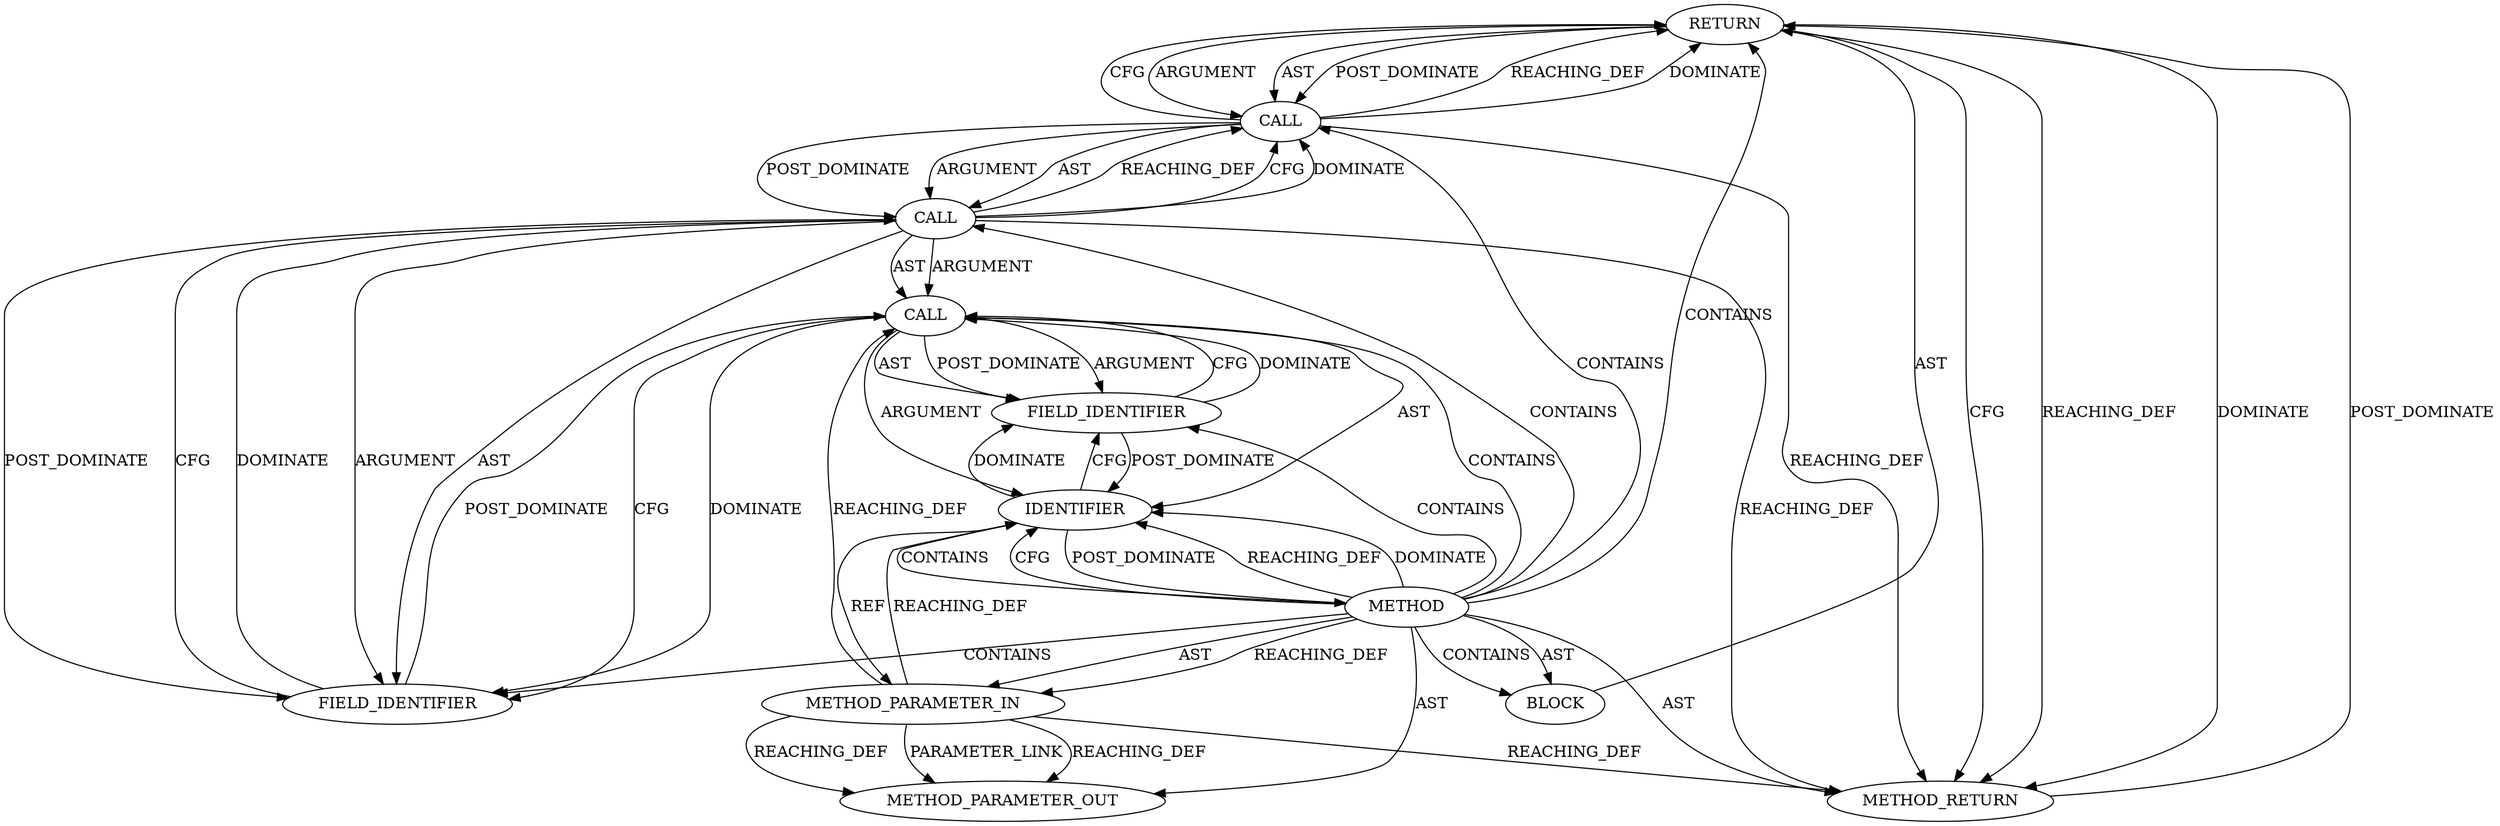 digraph {
  463 [label=RETURN ORDER=1 ARGUMENT_INDEX=-1 CODE="return READ_ONCE(ctx->strp.msg_ready);" COLUMN_NUMBER=2 LINE_NUMBER=218]
  21234 [label=METHOD_PARAMETER_OUT ORDER=1 CODE="struct tls_sw_context_rx *ctx" IS_VARIADIC=false COLUMN_NUMBER=39 LINE_NUMBER=216 TYPE_FULL_NAME="tls_sw_context_rx*" EVALUATION_STRATEGY="BY_VALUE" INDEX=1 NAME="ctx"]
  460 [label=METHOD COLUMN_NUMBER=1 LINE_NUMBER=216 COLUMN_NUMBER_END=1 IS_EXTERNAL=false SIGNATURE="bool tls_strp_msg_ready (tls_sw_context_rx*)" NAME="tls_strp_msg_ready" AST_PARENT_TYPE="TYPE_DECL" AST_PARENT_FULL_NAME="tls.h:<global>" ORDER=61 CODE="static inline bool tls_strp_msg_ready(struct tls_sw_context_rx *ctx)
{
	return READ_ONCE(ctx->strp.msg_ready);
}" FULL_NAME="tls_strp_msg_ready" LINE_NUMBER_END=219 FILENAME="tls.h"]
  466 [label=CALL ORDER=1 ARGUMENT_INDEX=1 CODE="ctx->strp" COLUMN_NUMBER=19 METHOD_FULL_NAME="<operator>.indirectFieldAccess" LINE_NUMBER=218 TYPE_FULL_NAME="<empty>" DISPATCH_TYPE="STATIC_DISPATCH" SIGNATURE="" NAME="<operator>.indirectFieldAccess"]
  464 [label=CALL ORDER=1 ARGUMENT_INDEX=-1 CODE="READ_ONCE(ctx->strp.msg_ready)" COLUMN_NUMBER=9 METHOD_FULL_NAME="READ_ONCE" LINE_NUMBER=218 TYPE_FULL_NAME="<empty>" DISPATCH_TYPE="STATIC_DISPATCH" SIGNATURE="" NAME="READ_ONCE"]
  462 [label=BLOCK ORDER=2 ARGUMENT_INDEX=-1 CODE="{
	return READ_ONCE(ctx->strp.msg_ready);
}" COLUMN_NUMBER=1 LINE_NUMBER=217 TYPE_FULL_NAME="void"]
  469 [label=FIELD_IDENTIFIER ORDER=2 ARGUMENT_INDEX=2 CODE="msg_ready" COLUMN_NUMBER=19 LINE_NUMBER=218 CANONICAL_NAME="msg_ready"]
  470 [label=METHOD_RETURN ORDER=3 CODE="RET" COLUMN_NUMBER=1 LINE_NUMBER=216 TYPE_FULL_NAME="bool" EVALUATION_STRATEGY="BY_VALUE"]
  468 [label=FIELD_IDENTIFIER ORDER=2 ARGUMENT_INDEX=2 CODE="strp" COLUMN_NUMBER=19 LINE_NUMBER=218 CANONICAL_NAME="strp"]
  467 [label=IDENTIFIER ORDER=1 ARGUMENT_INDEX=1 CODE="ctx" COLUMN_NUMBER=19 LINE_NUMBER=218 TYPE_FULL_NAME="tls_sw_context_rx*" NAME="ctx"]
  461 [label=METHOD_PARAMETER_IN ORDER=1 CODE="struct tls_sw_context_rx *ctx" IS_VARIADIC=false COLUMN_NUMBER=39 LINE_NUMBER=216 TYPE_FULL_NAME="tls_sw_context_rx*" EVALUATION_STRATEGY="BY_VALUE" INDEX=1 NAME="ctx"]
  465 [label=CALL ORDER=1 ARGUMENT_INDEX=1 CODE="ctx->strp.msg_ready" COLUMN_NUMBER=19 METHOD_FULL_NAME="<operator>.fieldAccess" LINE_NUMBER=218 TYPE_FULL_NAME="<empty>" DISPATCH_TYPE="STATIC_DISPATCH" SIGNATURE="" NAME="<operator>.fieldAccess"]
  461 -> 470 [label=REACHING_DEF VARIABLE="ctx"]
  460 -> 468 [label=CONTAINS ]
  469 -> 465 [label=CFG ]
  467 -> 468 [label=DOMINATE ]
  464 -> 470 [label=REACHING_DEF VARIABLE="READ_ONCE(ctx->strp.msg_ready)"]
  460 -> 462 [label=CONTAINS ]
  461 -> 466 [label=REACHING_DEF VARIABLE="ctx"]
  460 -> 467 [label=REACHING_DEF VARIABLE=""]
  460 -> 467 [label=DOMINATE ]
  463 -> 470 [label=CFG ]
  469 -> 465 [label=DOMINATE ]
  468 -> 466 [label=CFG ]
  465 -> 469 [label=ARGUMENT ]
  460 -> 467 [label=CONTAINS ]
  460 -> 21234 [label=AST ]
  465 -> 466 [label=ARGUMENT ]
  460 -> 466 [label=CONTAINS ]
  463 -> 464 [label=ARGUMENT ]
  464 -> 465 [label=POST_DOMINATE ]
  460 -> 463 [label=CONTAINS ]
  467 -> 468 [label=CFG ]
  465 -> 464 [label=REACHING_DEF VARIABLE="ctx->strp.msg_ready"]
  460 -> 462 [label=AST ]
  464 -> 463 [label=REACHING_DEF VARIABLE="READ_ONCE(ctx->strp.msg_ready)"]
  465 -> 464 [label=CFG ]
  466 -> 469 [label=CFG ]
  463 -> 470 [label=REACHING_DEF VARIABLE="<RET>"]
  463 -> 464 [label=AST ]
  460 -> 464 [label=CONTAINS ]
  466 -> 469 [label=DOMINATE ]
  465 -> 466 [label=AST ]
  466 -> 467 [label=ARGUMENT ]
  464 -> 463 [label=DOMINATE ]
  460 -> 470 [label=AST ]
  460 -> 469 [label=CONTAINS ]
  461 -> 21234 [label=REACHING_DEF VARIABLE="ctx"]
  461 -> 21234 [label=REACHING_DEF VARIABLE="ctx"]
  465 -> 470 [label=REACHING_DEF VARIABLE="ctx->strp.msg_ready"]
  469 -> 466 [label=POST_DOMINATE ]
  460 -> 467 [label=CFG ]
  466 -> 467 [label=AST ]
  464 -> 465 [label=ARGUMENT ]
  467 -> 460 [label=POST_DOMINATE ]
  460 -> 461 [label=AST ]
  466 -> 468 [label=AST ]
  465 -> 469 [label=POST_DOMINATE ]
  464 -> 463 [label=CFG ]
  467 -> 461 [label=REF ]
  463 -> 470 [label=DOMINATE ]
  464 -> 465 [label=AST ]
  470 -> 463 [label=POST_DOMINATE ]
  461 -> 21234 [label=PARAMETER_LINK ]
  465 -> 469 [label=AST ]
  460 -> 465 [label=CONTAINS ]
  468 -> 466 [label=DOMINATE ]
  462 -> 463 [label=AST ]
  468 -> 467 [label=POST_DOMINATE ]
  465 -> 464 [label=DOMINATE ]
  460 -> 461 [label=REACHING_DEF VARIABLE=""]
  466 -> 468 [label=POST_DOMINATE ]
  466 -> 468 [label=ARGUMENT ]
  463 -> 464 [label=POST_DOMINATE ]
  461 -> 467 [label=REACHING_DEF VARIABLE="ctx"]
}
